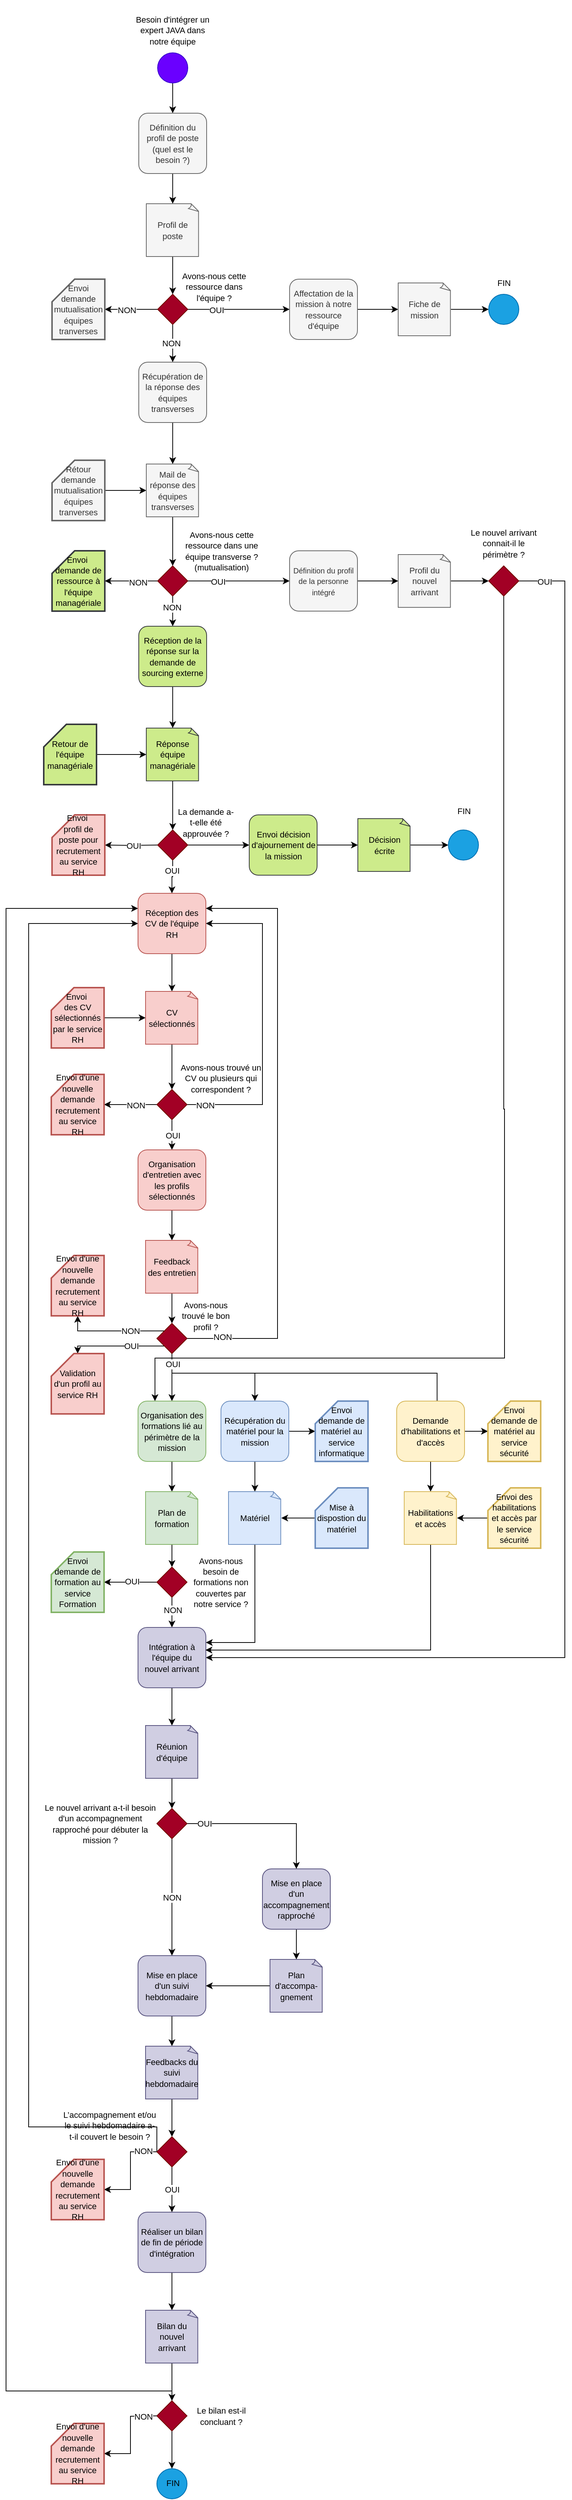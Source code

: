 <mxfile version="21.6.1" type="github">
  <diagram name="Page-1" id="dyQTiysHsoIgEj9Nmd4A">
    <mxGraphModel dx="368" dy="605" grid="1" gridSize="10" guides="1" tooltips="1" connect="1" arrows="1" fold="1" page="1" pageScale="1" pageWidth="827" pageHeight="1169" math="0" shadow="0">
      <root>
        <mxCell id="0" />
        <mxCell id="1" parent="0" />
        <mxCell id="CevlqyL66IlsUGIjqd2u-10" value="" style="edgeStyle=orthogonalEdgeStyle;rounded=0;orthogonalLoop=1;jettySize=auto;html=1;" edge="1" parent="1" source="CevlqyL66IlsUGIjqd2u-1" target="CevlqyL66IlsUGIjqd2u-4">
          <mxGeometry relative="1" as="geometry" />
        </mxCell>
        <mxCell id="CevlqyL66IlsUGIjqd2u-1" value="" style="ellipse;whiteSpace=wrap;html=1;aspect=fixed;fillColor=#6a00ff;fontColor=#ffffff;strokeColor=#3700CC;" vertex="1" parent="1">
          <mxGeometry x="1080" y="120" width="40" height="40" as="geometry" />
        </mxCell>
        <mxCell id="CevlqyL66IlsUGIjqd2u-3" value="&lt;font style=&quot;font-size: 11px;&quot;&gt;Besoin d&#39;intégrer un expert JAVA dans notre équipe&lt;/font&gt;" style="text;html=1;strokeColor=none;fillColor=none;align=center;verticalAlign=middle;whiteSpace=wrap;rounded=0;" vertex="1" parent="1">
          <mxGeometry x="1045" y="50" width="110" height="80" as="geometry" />
        </mxCell>
        <mxCell id="CevlqyL66IlsUGIjqd2u-11" value="" style="edgeStyle=orthogonalEdgeStyle;rounded=0;orthogonalLoop=1;jettySize=auto;html=1;" edge="1" parent="1" source="CevlqyL66IlsUGIjqd2u-4" target="CevlqyL66IlsUGIjqd2u-6">
          <mxGeometry relative="1" as="geometry" />
        </mxCell>
        <mxCell id="CevlqyL66IlsUGIjqd2u-4" value="&lt;font style=&quot;font-size: 11px;&quot;&gt;Définition du profil de poste (quel est le besoin ?)&lt;/font&gt;" style="rounded=1;whiteSpace=wrap;html=1;fillColor=#f5f5f5;fontColor=#333333;strokeColor=#666666;" vertex="1" parent="1">
          <mxGeometry x="1055" y="200" width="90" height="80" as="geometry" />
        </mxCell>
        <mxCell id="CevlqyL66IlsUGIjqd2u-34" value="" style="edgeStyle=orthogonalEdgeStyle;rounded=0;orthogonalLoop=1;jettySize=auto;html=1;" edge="1" parent="1" source="CevlqyL66IlsUGIjqd2u-5" target="CevlqyL66IlsUGIjqd2u-9">
          <mxGeometry relative="1" as="geometry" />
        </mxCell>
        <mxCell id="CevlqyL66IlsUGIjqd2u-52" value="OUI" style="edgeLabel;html=1;align=center;verticalAlign=middle;resizable=0;points=[];" vertex="1" connectable="0" parent="CevlqyL66IlsUGIjqd2u-34">
          <mxGeometry x="-0.437" y="-1" relative="1" as="geometry">
            <mxPoint as="offset" />
          </mxGeometry>
        </mxCell>
        <mxCell id="CevlqyL66IlsUGIjqd2u-36" value="" style="edgeStyle=orthogonalEdgeStyle;rounded=0;orthogonalLoop=1;jettySize=auto;html=1;" edge="1" parent="1" source="CevlqyL66IlsUGIjqd2u-5" target="CevlqyL66IlsUGIjqd2u-7">
          <mxGeometry relative="1" as="geometry" />
        </mxCell>
        <mxCell id="CevlqyL66IlsUGIjqd2u-53" value="NON" style="edgeLabel;html=1;align=center;verticalAlign=middle;resizable=0;points=[];" vertex="1" connectable="0" parent="CevlqyL66IlsUGIjqd2u-36">
          <mxGeometry x="0.171" y="1" relative="1" as="geometry">
            <mxPoint as="offset" />
          </mxGeometry>
        </mxCell>
        <mxCell id="CevlqyL66IlsUGIjqd2u-37" value="" style="edgeStyle=orthogonalEdgeStyle;rounded=0;orthogonalLoop=1;jettySize=auto;html=1;" edge="1" parent="1" source="CevlqyL66IlsUGIjqd2u-5" target="CevlqyL66IlsUGIjqd2u-20">
          <mxGeometry relative="1" as="geometry" />
        </mxCell>
        <mxCell id="CevlqyL66IlsUGIjqd2u-54" value="NON" style="edgeLabel;html=1;align=center;verticalAlign=middle;resizable=0;points=[];" vertex="1" connectable="0" parent="CevlqyL66IlsUGIjqd2u-37">
          <mxGeometry y="-2" relative="1" as="geometry">
            <mxPoint as="offset" />
          </mxGeometry>
        </mxCell>
        <mxCell id="CevlqyL66IlsUGIjqd2u-5" value="" style="rhombus;whiteSpace=wrap;html=1;fillColor=#a20025;fontColor=#ffffff;strokeColor=#6F0000;" vertex="1" parent="1">
          <mxGeometry x="1080" y="440" width="40" height="40" as="geometry" />
        </mxCell>
        <mxCell id="CevlqyL66IlsUGIjqd2u-13" style="edgeStyle=orthogonalEdgeStyle;rounded=0;orthogonalLoop=1;jettySize=auto;html=1;" edge="1" parent="1" source="CevlqyL66IlsUGIjqd2u-6" target="CevlqyL66IlsUGIjqd2u-5">
          <mxGeometry relative="1" as="geometry" />
        </mxCell>
        <mxCell id="CevlqyL66IlsUGIjqd2u-6" value="&lt;font style=&quot;font-size: 11px;&quot;&gt;Profil de poste&lt;/font&gt;" style="whiteSpace=wrap;html=1;shape=mxgraph.basic.document;fillColor=#f5f5f5;fontColor=#333333;strokeColor=#666666;" vertex="1" parent="1">
          <mxGeometry x="1065" y="320" width="70" height="70" as="geometry" />
        </mxCell>
        <mxCell id="CevlqyL66IlsUGIjqd2u-7" value="&lt;font style=&quot;font-size: 11px;&quot;&gt;Envoi demande mutualisation équipes tranverses&lt;br&gt;&lt;/font&gt;" style="shape=card;whiteSpace=wrap;html=1;fillColor=#f5f5f5;fontColor=#333333;strokeColor=#666666;strokeWidth=2;" vertex="1" parent="1">
          <mxGeometry x="940" y="420" width="70" height="80" as="geometry" />
        </mxCell>
        <mxCell id="CevlqyL66IlsUGIjqd2u-8" value="&lt;font style=&quot;font-size: 11px;&quot;&gt;Avons-nous cette ressource dans l&#39;équipe ?&lt;/font&gt;" style="text;html=1;strokeColor=none;fillColor=none;align=center;verticalAlign=middle;whiteSpace=wrap;rounded=0;" vertex="1" parent="1">
          <mxGeometry x="1100" y="390" width="110" height="80" as="geometry" />
        </mxCell>
        <mxCell id="CevlqyL66IlsUGIjqd2u-35" value="" style="edgeStyle=orthogonalEdgeStyle;rounded=0;orthogonalLoop=1;jettySize=auto;html=1;" edge="1" parent="1" source="CevlqyL66IlsUGIjqd2u-9" target="CevlqyL66IlsUGIjqd2u-15">
          <mxGeometry relative="1" as="geometry" />
        </mxCell>
        <mxCell id="CevlqyL66IlsUGIjqd2u-9" value="&lt;font style=&quot;font-size: 11px;&quot;&gt;Affectation de la mission à notre ressource d&#39;équipe&lt;/font&gt;" style="rounded=1;whiteSpace=wrap;html=1;fillColor=#f5f5f5;fontColor=#333333;strokeColor=#666666;" vertex="1" parent="1">
          <mxGeometry x="1255" y="420" width="90" height="80" as="geometry" />
        </mxCell>
        <mxCell id="CevlqyL66IlsUGIjqd2u-19" value="" style="edgeStyle=orthogonalEdgeStyle;rounded=0;orthogonalLoop=1;jettySize=auto;html=1;entryX=0;entryY=0.5;entryDx=0;entryDy=0;" edge="1" parent="1" source="CevlqyL66IlsUGIjqd2u-15" target="CevlqyL66IlsUGIjqd2u-17">
          <mxGeometry relative="1" as="geometry" />
        </mxCell>
        <mxCell id="CevlqyL66IlsUGIjqd2u-15" value="&lt;font style=&quot;font-size: 11px;&quot;&gt;Fiche de mission&lt;/font&gt;" style="whiteSpace=wrap;html=1;shape=mxgraph.basic.document;fillColor=#f5f5f5;fontColor=#333333;strokeColor=#666666;" vertex="1" parent="1">
          <mxGeometry x="1399" y="425" width="70" height="70" as="geometry" />
        </mxCell>
        <mxCell id="CevlqyL66IlsUGIjqd2u-17" value="" style="ellipse;whiteSpace=wrap;html=1;aspect=fixed;fillColor=#1ba1e2;fontColor=#ffffff;strokeColor=#006EAF;" vertex="1" parent="1">
          <mxGeometry x="1519" y="440" width="40" height="40" as="geometry" />
        </mxCell>
        <mxCell id="CevlqyL66IlsUGIjqd2u-18" value="&lt;font style=&quot;font-size: 11px;&quot;&gt;FIN&lt;/font&gt;" style="text;html=1;align=center;verticalAlign=middle;resizable=0;points=[];autosize=1;strokeColor=none;fillColor=none;" vertex="1" parent="1">
          <mxGeometry x="1519" y="410" width="40" height="30" as="geometry" />
        </mxCell>
        <mxCell id="CevlqyL66IlsUGIjqd2u-43" style="edgeStyle=orthogonalEdgeStyle;rounded=0;orthogonalLoop=1;jettySize=auto;html=1;" edge="1" parent="1" source="CevlqyL66IlsUGIjqd2u-20" target="CevlqyL66IlsUGIjqd2u-41">
          <mxGeometry relative="1" as="geometry" />
        </mxCell>
        <mxCell id="CevlqyL66IlsUGIjqd2u-20" value="&lt;font style=&quot;font-size: 11px;&quot;&gt;Récupération de la réponse des équipes transverses&lt;/font&gt;" style="rounded=1;whiteSpace=wrap;html=1;fillColor=#f5f5f5;fontColor=#333333;strokeColor=#666666;" vertex="1" parent="1">
          <mxGeometry x="1055" y="530" width="90" height="80" as="geometry" />
        </mxCell>
        <mxCell id="CevlqyL66IlsUGIjqd2u-50" style="edgeStyle=orthogonalEdgeStyle;rounded=0;orthogonalLoop=1;jettySize=auto;html=1;entryX=1;entryY=0.5;entryDx=0;entryDy=0;entryPerimeter=0;" edge="1" parent="1" target="CevlqyL66IlsUGIjqd2u-49">
          <mxGeometry relative="1" as="geometry">
            <mxPoint x="1080" y="1170" as="sourcePoint" />
          </mxGeometry>
        </mxCell>
        <mxCell id="CevlqyL66IlsUGIjqd2u-55" value="OUI" style="edgeLabel;html=1;align=center;verticalAlign=middle;resizable=0;points=[];" vertex="1" connectable="0" parent="CevlqyL66IlsUGIjqd2u-50">
          <mxGeometry x="-0.086" relative="1" as="geometry">
            <mxPoint as="offset" />
          </mxGeometry>
        </mxCell>
        <mxCell id="CevlqyL66IlsUGIjqd2u-57" style="edgeStyle=orthogonalEdgeStyle;rounded=0;orthogonalLoop=1;jettySize=auto;html=1;entryX=0;entryY=0.5;entryDx=0;entryDy=0;" edge="1" parent="1" source="CevlqyL66IlsUGIjqd2u-24" target="CevlqyL66IlsUGIjqd2u-45">
          <mxGeometry relative="1" as="geometry" />
        </mxCell>
        <mxCell id="CevlqyL66IlsUGIjqd2u-58" value="OUI" style="edgeLabel;html=1;align=center;verticalAlign=middle;resizable=0;points=[];" vertex="1" connectable="0" parent="CevlqyL66IlsUGIjqd2u-57">
          <mxGeometry x="-0.407" y="-1" relative="1" as="geometry">
            <mxPoint as="offset" />
          </mxGeometry>
        </mxCell>
        <mxCell id="CevlqyL66IlsUGIjqd2u-205" value="" style="edgeStyle=orthogonalEdgeStyle;rounded=0;orthogonalLoop=1;jettySize=auto;html=1;" edge="1" parent="1" source="CevlqyL66IlsUGIjqd2u-24" target="CevlqyL66IlsUGIjqd2u-201">
          <mxGeometry relative="1" as="geometry" />
        </mxCell>
        <mxCell id="CevlqyL66IlsUGIjqd2u-214" value="NON" style="edgeLabel;html=1;align=center;verticalAlign=middle;resizable=0;points=[];" vertex="1" connectable="0" parent="CevlqyL66IlsUGIjqd2u-205">
          <mxGeometry x="-0.25" y="-1" relative="1" as="geometry">
            <mxPoint as="offset" />
          </mxGeometry>
        </mxCell>
        <mxCell id="CevlqyL66IlsUGIjqd2u-221" value="" style="edgeStyle=orthogonalEdgeStyle;rounded=0;orthogonalLoop=1;jettySize=auto;html=1;" edge="1" parent="1" source="CevlqyL66IlsUGIjqd2u-24" target="CevlqyL66IlsUGIjqd2u-220">
          <mxGeometry relative="1" as="geometry" />
        </mxCell>
        <mxCell id="CevlqyL66IlsUGIjqd2u-222" value="NON" style="edgeLabel;html=1;align=center;verticalAlign=middle;resizable=0;points=[];" vertex="1" connectable="0" parent="CevlqyL66IlsUGIjqd2u-221">
          <mxGeometry x="-0.248" y="2" relative="1" as="geometry">
            <mxPoint as="offset" />
          </mxGeometry>
        </mxCell>
        <mxCell id="CevlqyL66IlsUGIjqd2u-24" value="" style="rhombus;whiteSpace=wrap;html=1;fillColor=#a20025;fontColor=#ffffff;strokeColor=#6F0000;" vertex="1" parent="1">
          <mxGeometry x="1080" y="800" width="40" height="40" as="geometry" />
        </mxCell>
        <mxCell id="CevlqyL66IlsUGIjqd2u-26" value="&lt;font style=&quot;font-size: 11px;&quot;&gt;Avons-nous cette ressource dans une équipe transverse ? (mutualisation)&lt;br&gt;&lt;/font&gt;" style="text;html=1;strokeColor=none;fillColor=none;align=center;verticalAlign=middle;whiteSpace=wrap;rounded=0;" vertex="1" parent="1">
          <mxGeometry x="1110" y="740" width="110" height="80" as="geometry" />
        </mxCell>
        <mxCell id="CevlqyL66IlsUGIjqd2u-42" value="" style="edgeStyle=orthogonalEdgeStyle;rounded=0;orthogonalLoop=1;jettySize=auto;html=1;" edge="1" parent="1" source="CevlqyL66IlsUGIjqd2u-30" target="CevlqyL66IlsUGIjqd2u-41">
          <mxGeometry relative="1" as="geometry" />
        </mxCell>
        <mxCell id="CevlqyL66IlsUGIjqd2u-30" value="&lt;font style=&quot;font-size: 11px;&quot;&gt;Rétour demande mutualisation équipes tranverses&lt;br&gt;&lt;/font&gt;" style="shape=card;whiteSpace=wrap;html=1;fillColor=#f5f5f5;fontColor=#333333;strokeColor=#666666;strokeWidth=2;" vertex="1" parent="1">
          <mxGeometry x="940" y="660" width="70" height="80" as="geometry" />
        </mxCell>
        <mxCell id="CevlqyL66IlsUGIjqd2u-44" style="edgeStyle=orthogonalEdgeStyle;rounded=0;orthogonalLoop=1;jettySize=auto;html=1;" edge="1" parent="1" source="CevlqyL66IlsUGIjqd2u-41" target="CevlqyL66IlsUGIjqd2u-24">
          <mxGeometry relative="1" as="geometry" />
        </mxCell>
        <mxCell id="CevlqyL66IlsUGIjqd2u-41" value="&lt;font style=&quot;font-size: 11px;&quot;&gt;Mail de réponse des équipes transverses&lt;/font&gt;" style="whiteSpace=wrap;html=1;shape=mxgraph.basic.document;fillColor=#f5f5f5;fontColor=#333333;strokeColor=#666666;" vertex="1" parent="1">
          <mxGeometry x="1065" y="665" width="70" height="70" as="geometry" />
        </mxCell>
        <mxCell id="CevlqyL66IlsUGIjqd2u-94" value="" style="edgeStyle=orthogonalEdgeStyle;rounded=0;orthogonalLoop=1;jettySize=auto;html=1;" edge="1" parent="1" source="CevlqyL66IlsUGIjqd2u-45" target="CevlqyL66IlsUGIjqd2u-93">
          <mxGeometry relative="1" as="geometry" />
        </mxCell>
        <mxCell id="CevlqyL66IlsUGIjqd2u-45" value="&lt;font size=&quot;1&quot;&gt;Définition du profil de la personne intégré&lt;br&gt;&lt;/font&gt;" style="rounded=1;whiteSpace=wrap;html=1;fillColor=#f5f5f5;fontColor=#333333;strokeColor=#666666;" vertex="1" parent="1">
          <mxGeometry x="1255" y="780" width="90" height="80" as="geometry" />
        </mxCell>
        <mxCell id="CevlqyL66IlsUGIjqd2u-60" value="" style="edgeStyle=orthogonalEdgeStyle;rounded=0;orthogonalLoop=1;jettySize=auto;html=1;" edge="1" parent="1" source="CevlqyL66IlsUGIjqd2u-46" target="CevlqyL66IlsUGIjqd2u-59">
          <mxGeometry relative="1" as="geometry" />
        </mxCell>
        <mxCell id="CevlqyL66IlsUGIjqd2u-46" value="&lt;font style=&quot;font-size: 11px;&quot;&gt;Réception des CV de l&#39;équipe RH&lt;/font&gt;" style="rounded=1;whiteSpace=wrap;html=1;fillColor=#f8cecc;strokeColor=#b85450;" vertex="1" parent="1">
          <mxGeometry x="1054" y="1234" width="90" height="80" as="geometry" />
        </mxCell>
        <mxCell id="CevlqyL66IlsUGIjqd2u-49" value="&lt;div&gt;&lt;font style=&quot;font-size: 11px;&quot;&gt;Envoi&amp;nbsp;&lt;/font&gt;&lt;/div&gt;&lt;div&gt;&lt;font style=&quot;font-size: 11px;&quot;&gt;profil de poste pour recrutement au service RH&lt;/font&gt;&lt;/div&gt;" style="shape=card;whiteSpace=wrap;html=1;fillColor=#f8cecc;strokeColor=#b85450;strokeWidth=2;" vertex="1" parent="1">
          <mxGeometry x="940" y="1130" width="70" height="80" as="geometry" />
        </mxCell>
        <mxCell id="CevlqyL66IlsUGIjqd2u-63" value="" style="edgeStyle=orthogonalEdgeStyle;rounded=0;orthogonalLoop=1;jettySize=auto;html=1;" edge="1" parent="1" source="CevlqyL66IlsUGIjqd2u-59" target="CevlqyL66IlsUGIjqd2u-61">
          <mxGeometry relative="1" as="geometry" />
        </mxCell>
        <mxCell id="CevlqyL66IlsUGIjqd2u-59" value="&lt;font style=&quot;font-size: 11px;&quot;&gt;CV sélectionnés&lt;/font&gt;" style="whiteSpace=wrap;html=1;shape=mxgraph.basic.document;fillColor=#f8cecc;strokeColor=#b85450;" vertex="1" parent="1">
          <mxGeometry x="1064" y="1364" width="70" height="70" as="geometry" />
        </mxCell>
        <mxCell id="CevlqyL66IlsUGIjqd2u-69" value="" style="edgeStyle=orthogonalEdgeStyle;rounded=0;orthogonalLoop=1;jettySize=auto;html=1;" edge="1" parent="1" source="CevlqyL66IlsUGIjqd2u-61" target="CevlqyL66IlsUGIjqd2u-68">
          <mxGeometry relative="1" as="geometry" />
        </mxCell>
        <mxCell id="CevlqyL66IlsUGIjqd2u-70" value="NON" style="edgeLabel;html=1;align=center;verticalAlign=middle;resizable=0;points=[];" vertex="1" connectable="0" parent="CevlqyL66IlsUGIjqd2u-69">
          <mxGeometry x="-0.2" y="1" relative="1" as="geometry">
            <mxPoint as="offset" />
          </mxGeometry>
        </mxCell>
        <mxCell id="CevlqyL66IlsUGIjqd2u-71" style="edgeStyle=orthogonalEdgeStyle;rounded=0;orthogonalLoop=1;jettySize=auto;html=1;entryX=1;entryY=0.5;entryDx=0;entryDy=0;" edge="1" parent="1" source="CevlqyL66IlsUGIjqd2u-61" target="CevlqyL66IlsUGIjqd2u-46">
          <mxGeometry relative="1" as="geometry">
            <mxPoint x="1149" y="1274" as="targetPoint" />
            <Array as="points">
              <mxPoint x="1219" y="1514" />
              <mxPoint x="1219" y="1274" />
            </Array>
          </mxGeometry>
        </mxCell>
        <mxCell id="CevlqyL66IlsUGIjqd2u-72" value="NON" style="edgeLabel;html=1;align=center;verticalAlign=middle;resizable=0;points=[];" vertex="1" connectable="0" parent="CevlqyL66IlsUGIjqd2u-71">
          <mxGeometry x="-0.886" y="-1" relative="1" as="geometry">
            <mxPoint as="offset" />
          </mxGeometry>
        </mxCell>
        <mxCell id="CevlqyL66IlsUGIjqd2u-74" value="" style="edgeStyle=orthogonalEdgeStyle;rounded=0;orthogonalLoop=1;jettySize=auto;html=1;" edge="1" parent="1" source="CevlqyL66IlsUGIjqd2u-61" target="CevlqyL66IlsUGIjqd2u-73">
          <mxGeometry relative="1" as="geometry" />
        </mxCell>
        <mxCell id="CevlqyL66IlsUGIjqd2u-75" value="OUI" style="edgeLabel;html=1;align=center;verticalAlign=middle;resizable=0;points=[];" vertex="1" connectable="0" parent="CevlqyL66IlsUGIjqd2u-74">
          <mxGeometry x="0.05" y="1" relative="1" as="geometry">
            <mxPoint as="offset" />
          </mxGeometry>
        </mxCell>
        <mxCell id="CevlqyL66IlsUGIjqd2u-61" value="" style="rhombus;whiteSpace=wrap;html=1;fillColor=#a20025;fontColor=#ffffff;strokeColor=#6F0000;" vertex="1" parent="1">
          <mxGeometry x="1079" y="1494" width="40" height="40" as="geometry" />
        </mxCell>
        <mxCell id="CevlqyL66IlsUGIjqd2u-64" value="&lt;font style=&quot;font-size: 11px;&quot;&gt;Avons-nous trouvé un CV ou plusieurs qui correspondent ?&lt;br&gt;&lt;/font&gt;" style="text;html=1;strokeColor=none;fillColor=none;align=center;verticalAlign=middle;whiteSpace=wrap;rounded=0;" vertex="1" parent="1">
          <mxGeometry x="1109" y="1439" width="110" height="80" as="geometry" />
        </mxCell>
        <mxCell id="CevlqyL66IlsUGIjqd2u-67" style="edgeStyle=orthogonalEdgeStyle;rounded=0;orthogonalLoop=1;jettySize=auto;html=1;" edge="1" parent="1" source="CevlqyL66IlsUGIjqd2u-65" target="CevlqyL66IlsUGIjqd2u-59">
          <mxGeometry relative="1" as="geometry" />
        </mxCell>
        <mxCell id="CevlqyL66IlsUGIjqd2u-65" value="&lt;div&gt;&lt;font style=&quot;font-size: 11px;&quot;&gt;Envoi&amp;nbsp;&lt;/font&gt;&lt;/div&gt;&lt;div&gt;&lt;font style=&quot;font-size: 11px;&quot;&gt;des CV sélectionnés par le service RH&lt;/font&gt;&lt;/div&gt;" style="shape=card;whiteSpace=wrap;html=1;fillColor=#f8cecc;strokeColor=#b85450;strokeWidth=2;" vertex="1" parent="1">
          <mxGeometry x="939" y="1359" width="70" height="80" as="geometry" />
        </mxCell>
        <mxCell id="CevlqyL66IlsUGIjqd2u-68" value="&lt;div&gt;&lt;font style=&quot;font-size: 11px;&quot;&gt;Envoi d&#39;une nouvelle demande recrutement au service RH&lt;/font&gt;&lt;/div&gt;" style="shape=card;whiteSpace=wrap;html=1;fillColor=#f8cecc;strokeColor=#b85450;strokeWidth=2;" vertex="1" parent="1">
          <mxGeometry x="939" y="1474" width="70" height="80" as="geometry" />
        </mxCell>
        <mxCell id="CevlqyL66IlsUGIjqd2u-80" style="edgeStyle=orthogonalEdgeStyle;rounded=0;orthogonalLoop=1;jettySize=auto;html=1;entryX=0.5;entryY=0;entryDx=0;entryDy=0;entryPerimeter=0;" edge="1" parent="1" source="CevlqyL66IlsUGIjqd2u-73" target="CevlqyL66IlsUGIjqd2u-76">
          <mxGeometry relative="1" as="geometry" />
        </mxCell>
        <mxCell id="CevlqyL66IlsUGIjqd2u-73" value="&lt;font style=&quot;font-size: 11px;&quot;&gt;Organisation d&#39;entretien avec les profils sélectionnés&lt;/font&gt;" style="rounded=1;whiteSpace=wrap;html=1;fillColor=#f8cecc;strokeColor=#b85450;" vertex="1" parent="1">
          <mxGeometry x="1054" y="1574" width="90" height="80" as="geometry" />
        </mxCell>
        <mxCell id="CevlqyL66IlsUGIjqd2u-81" style="edgeStyle=orthogonalEdgeStyle;rounded=0;orthogonalLoop=1;jettySize=auto;html=1;entryX=0.5;entryY=0;entryDx=0;entryDy=0;" edge="1" parent="1" source="CevlqyL66IlsUGIjqd2u-76" target="CevlqyL66IlsUGIjqd2u-77">
          <mxGeometry relative="1" as="geometry" />
        </mxCell>
        <mxCell id="CevlqyL66IlsUGIjqd2u-76" value="&lt;font style=&quot;font-size: 11px;&quot;&gt;Feedback des entretien&lt;/font&gt;" style="whiteSpace=wrap;html=1;shape=mxgraph.basic.document;fillColor=#f8cecc;strokeColor=#b85450;" vertex="1" parent="1">
          <mxGeometry x="1064" y="1694" width="70" height="70" as="geometry" />
        </mxCell>
        <mxCell id="CevlqyL66IlsUGIjqd2u-83" value="" style="edgeStyle=orthogonalEdgeStyle;rounded=0;orthogonalLoop=1;jettySize=auto;html=1;" edge="1" parent="1" source="CevlqyL66IlsUGIjqd2u-77" target="CevlqyL66IlsUGIjqd2u-82">
          <mxGeometry relative="1" as="geometry">
            <Array as="points">
              <mxPoint x="974" y="1814" />
            </Array>
          </mxGeometry>
        </mxCell>
        <mxCell id="CevlqyL66IlsUGIjqd2u-86" value="NON" style="edgeLabel;html=1;align=center;verticalAlign=middle;resizable=0;points=[];" vertex="1" connectable="0" parent="CevlqyL66IlsUGIjqd2u-83">
          <mxGeometry x="0.143" y="3" relative="1" as="geometry">
            <mxPoint x="32" y="-3" as="offset" />
          </mxGeometry>
        </mxCell>
        <mxCell id="CevlqyL66IlsUGIjqd2u-84" style="edgeStyle=orthogonalEdgeStyle;rounded=0;orthogonalLoop=1;jettySize=auto;html=1;exitX=1;exitY=0.5;exitDx=0;exitDy=0;entryX=1;entryY=0.25;entryDx=0;entryDy=0;" edge="1" parent="1" source="CevlqyL66IlsUGIjqd2u-77" target="CevlqyL66IlsUGIjqd2u-46">
          <mxGeometry relative="1" as="geometry">
            <Array as="points">
              <mxPoint x="1239" y="1824" />
              <mxPoint x="1239" y="1254" />
            </Array>
          </mxGeometry>
        </mxCell>
        <mxCell id="CevlqyL66IlsUGIjqd2u-85" value="NON" style="edgeLabel;html=1;align=center;verticalAlign=middle;resizable=0;points=[];" vertex="1" connectable="0" parent="CevlqyL66IlsUGIjqd2u-84">
          <mxGeometry x="-0.88" y="2" relative="1" as="geometry">
            <mxPoint as="offset" />
          </mxGeometry>
        </mxCell>
        <mxCell id="CevlqyL66IlsUGIjqd2u-89" style="edgeStyle=orthogonalEdgeStyle;rounded=0;orthogonalLoop=1;jettySize=auto;html=1;exitX=0;exitY=1;exitDx=0;exitDy=0;entryX=0.5;entryY=0;entryDx=0;entryDy=0;entryPerimeter=0;" edge="1" parent="1" source="CevlqyL66IlsUGIjqd2u-77" target="CevlqyL66IlsUGIjqd2u-88">
          <mxGeometry relative="1" as="geometry">
            <Array as="points">
              <mxPoint x="974" y="1834" />
            </Array>
          </mxGeometry>
        </mxCell>
        <mxCell id="CevlqyL66IlsUGIjqd2u-90" value="OUI" style="edgeLabel;html=1;align=center;verticalAlign=middle;resizable=0;points=[];" vertex="1" connectable="0" parent="CevlqyL66IlsUGIjqd2u-89">
          <mxGeometry x="-0.408" y="2" relative="1" as="geometry">
            <mxPoint x="-7" y="-2" as="offset" />
          </mxGeometry>
        </mxCell>
        <mxCell id="CevlqyL66IlsUGIjqd2u-91" value="" style="edgeStyle=orthogonalEdgeStyle;rounded=0;orthogonalLoop=1;jettySize=auto;html=1;" edge="1" parent="1" source="CevlqyL66IlsUGIjqd2u-77" target="CevlqyL66IlsUGIjqd2u-87">
          <mxGeometry relative="1" as="geometry" />
        </mxCell>
        <mxCell id="CevlqyL66IlsUGIjqd2u-182" style="edgeStyle=orthogonalEdgeStyle;rounded=0;orthogonalLoop=1;jettySize=auto;html=1;exitX=0.5;exitY=1;exitDx=0;exitDy=0;entryX=0.5;entryY=0;entryDx=0;entryDy=0;" edge="1" parent="1" source="CevlqyL66IlsUGIjqd2u-77" target="CevlqyL66IlsUGIjqd2u-179">
          <mxGeometry relative="1" as="geometry">
            <Array as="points">
              <mxPoint x="1099" y="1870" />
              <mxPoint x="1209" y="1870" />
            </Array>
          </mxGeometry>
        </mxCell>
        <mxCell id="CevlqyL66IlsUGIjqd2u-183" style="edgeStyle=orthogonalEdgeStyle;rounded=0;orthogonalLoop=1;jettySize=auto;html=1;exitX=0.5;exitY=1;exitDx=0;exitDy=0;entryX=0.596;entryY=0.021;entryDx=0;entryDy=0;entryPerimeter=0;" edge="1" parent="1">
          <mxGeometry relative="1" as="geometry">
            <mxPoint x="1099" y="1851.66" as="sourcePoint" />
            <mxPoint x="1450.64" y="1916.34" as="targetPoint" />
            <Array as="points">
              <mxPoint x="1099" y="1870" />
              <mxPoint x="1451" y="1870" />
            </Array>
          </mxGeometry>
        </mxCell>
        <mxCell id="CevlqyL66IlsUGIjqd2u-225" value="OUI" style="edgeLabel;html=1;align=center;verticalAlign=middle;resizable=0;points=[];" vertex="1" connectable="0" parent="CevlqyL66IlsUGIjqd2u-183">
          <mxGeometry x="-0.968" y="1" relative="1" as="geometry">
            <mxPoint as="offset" />
          </mxGeometry>
        </mxCell>
        <mxCell id="CevlqyL66IlsUGIjqd2u-77" value="" style="rhombus;whiteSpace=wrap;html=1;fillColor=#a20025;fontColor=#ffffff;strokeColor=#6F0000;" vertex="1" parent="1">
          <mxGeometry x="1079" y="1804" width="40" height="40" as="geometry" />
        </mxCell>
        <mxCell id="CevlqyL66IlsUGIjqd2u-78" value="&lt;font style=&quot;font-size: 11px;&quot;&gt;Avons-nous trouvé le bon profil ?&lt;br&gt;&lt;/font&gt;" style="text;html=1;align=center;verticalAlign=middle;whiteSpace=wrap;rounded=0;" vertex="1" parent="1">
          <mxGeometry x="1099" y="1754" width="90" height="80" as="geometry" />
        </mxCell>
        <mxCell id="CevlqyL66IlsUGIjqd2u-82" value="&lt;div&gt;&lt;font style=&quot;font-size: 11px;&quot;&gt;Envoi d&#39;une nouvelle demande recrutement au service RH&lt;/font&gt;&lt;/div&gt;" style="shape=card;whiteSpace=wrap;html=1;fillColor=#f8cecc;strokeColor=#b85450;strokeWidth=2;" vertex="1" parent="1">
          <mxGeometry x="939" y="1714" width="70" height="80" as="geometry" />
        </mxCell>
        <mxCell id="CevlqyL66IlsUGIjqd2u-101" value="" style="edgeStyle=orthogonalEdgeStyle;rounded=0;orthogonalLoop=1;jettySize=auto;html=1;" edge="1" parent="1" source="CevlqyL66IlsUGIjqd2u-87" target="CevlqyL66IlsUGIjqd2u-92">
          <mxGeometry relative="1" as="geometry" />
        </mxCell>
        <mxCell id="CevlqyL66IlsUGIjqd2u-87" value="&lt;font style=&quot;font-size: 11px;&quot;&gt;Organisation des formations lié au périmètre de la mission&lt;/font&gt;" style="rounded=1;whiteSpace=wrap;html=1;fillColor=#d5e8d4;strokeColor=#82b366;" vertex="1" parent="1">
          <mxGeometry x="1054" y="1907" width="90" height="80" as="geometry" />
        </mxCell>
        <mxCell id="CevlqyL66IlsUGIjqd2u-88" value="&lt;div&gt;&lt;font style=&quot;font-size: 11px;&quot;&gt;Validation d&#39;un profil au service RH&lt;br&gt;&lt;/font&gt;&lt;/div&gt;" style="shape=card;whiteSpace=wrap;html=1;fillColor=#f8cecc;strokeColor=#b85450;strokeWidth=2;" vertex="1" parent="1">
          <mxGeometry x="939" y="1844" width="70" height="80" as="geometry" />
        </mxCell>
        <mxCell id="CevlqyL66IlsUGIjqd2u-104" value="" style="edgeStyle=orthogonalEdgeStyle;rounded=0;orthogonalLoop=1;jettySize=auto;html=1;" edge="1" parent="1" source="CevlqyL66IlsUGIjqd2u-92" target="CevlqyL66IlsUGIjqd2u-102">
          <mxGeometry relative="1" as="geometry" />
        </mxCell>
        <mxCell id="CevlqyL66IlsUGIjqd2u-92" value="&lt;font style=&quot;font-size: 11px;&quot;&gt;Plan de formation&lt;/font&gt;" style="whiteSpace=wrap;html=1;shape=mxgraph.basic.document;fillColor=#d5e8d4;strokeColor=#82b366;" vertex="1" parent="1">
          <mxGeometry x="1064" y="2027" width="70" height="70" as="geometry" />
        </mxCell>
        <mxCell id="CevlqyL66IlsUGIjqd2u-97" value="" style="edgeStyle=orthogonalEdgeStyle;rounded=0;orthogonalLoop=1;jettySize=auto;html=1;" edge="1" parent="1" source="CevlqyL66IlsUGIjqd2u-93" target="CevlqyL66IlsUGIjqd2u-95">
          <mxGeometry relative="1" as="geometry" />
        </mxCell>
        <mxCell id="CevlqyL66IlsUGIjqd2u-93" value="&lt;font style=&quot;font-size: 11px;&quot;&gt;Profil du nouvel arrivant&lt;/font&gt;" style="whiteSpace=wrap;html=1;shape=mxgraph.basic.document;fillColor=#f5f5f5;fontColor=#333333;strokeColor=#666666;" vertex="1" parent="1">
          <mxGeometry x="1399" y="785" width="70" height="70" as="geometry" />
        </mxCell>
        <mxCell id="CevlqyL66IlsUGIjqd2u-115" style="edgeStyle=orthogonalEdgeStyle;rounded=0;orthogonalLoop=1;jettySize=auto;html=1;entryX=1;entryY=0.5;entryDx=0;entryDy=0;" edge="1" parent="1" source="CevlqyL66IlsUGIjqd2u-95" target="CevlqyL66IlsUGIjqd2u-112">
          <mxGeometry relative="1" as="geometry">
            <mxPoint x="1190" y="1910" as="targetPoint" />
            <Array as="points">
              <mxPoint x="1620" y="820" />
              <mxPoint x="1620" y="2247" />
            </Array>
          </mxGeometry>
        </mxCell>
        <mxCell id="CevlqyL66IlsUGIjqd2u-116" value="OUI" style="edgeLabel;html=1;align=center;verticalAlign=middle;resizable=0;points=[];" vertex="1" connectable="0" parent="CevlqyL66IlsUGIjqd2u-115">
          <mxGeometry x="-0.966" y="-1" relative="1" as="geometry">
            <mxPoint as="offset" />
          </mxGeometry>
        </mxCell>
        <mxCell id="CevlqyL66IlsUGIjqd2u-192" style="edgeStyle=orthogonalEdgeStyle;rounded=0;orthogonalLoop=1;jettySize=auto;html=1;entryX=0.25;entryY=0;entryDx=0;entryDy=0;" edge="1" parent="1" source="CevlqyL66IlsUGIjqd2u-95" target="CevlqyL66IlsUGIjqd2u-87">
          <mxGeometry relative="1" as="geometry">
            <Array as="points">
              <mxPoint x="1539" y="1520" />
              <mxPoint x="1540" y="1520" />
              <mxPoint x="1540" y="1850" />
              <mxPoint x="1077" y="1850" />
            </Array>
          </mxGeometry>
        </mxCell>
        <mxCell id="CevlqyL66IlsUGIjqd2u-95" value="" style="rhombus;whiteSpace=wrap;html=1;fillColor=#a20025;fontColor=#ffffff;strokeColor=#6F0000;" vertex="1" parent="1">
          <mxGeometry x="1519" y="800" width="40" height="40" as="geometry" />
        </mxCell>
        <mxCell id="CevlqyL66IlsUGIjqd2u-98" value="&lt;font style=&quot;font-size: 11px;&quot;&gt;Le nouvel arrivant connait-il le périmètre ?&lt;/font&gt;" style="text;html=1;strokeColor=none;fillColor=none;align=center;verticalAlign=middle;whiteSpace=wrap;rounded=0;" vertex="1" parent="1">
          <mxGeometry x="1494" y="740" width="90" height="60" as="geometry" />
        </mxCell>
        <mxCell id="CevlqyL66IlsUGIjqd2u-110" value="" style="edgeStyle=orthogonalEdgeStyle;rounded=0;orthogonalLoop=1;jettySize=auto;html=1;" edge="1" parent="1" source="CevlqyL66IlsUGIjqd2u-102" target="CevlqyL66IlsUGIjqd2u-106">
          <mxGeometry relative="1" as="geometry" />
        </mxCell>
        <mxCell id="CevlqyL66IlsUGIjqd2u-111" value="OUI" style="edgeLabel;html=1;align=center;verticalAlign=middle;resizable=0;points=[];" vertex="1" connectable="0" parent="CevlqyL66IlsUGIjqd2u-110">
          <mxGeometry x="-0.057" y="-1" relative="1" as="geometry">
            <mxPoint as="offset" />
          </mxGeometry>
        </mxCell>
        <mxCell id="CevlqyL66IlsUGIjqd2u-113" value="" style="edgeStyle=orthogonalEdgeStyle;rounded=0;orthogonalLoop=1;jettySize=auto;html=1;" edge="1" parent="1" source="CevlqyL66IlsUGIjqd2u-102" target="CevlqyL66IlsUGIjqd2u-112">
          <mxGeometry relative="1" as="geometry" />
        </mxCell>
        <mxCell id="CevlqyL66IlsUGIjqd2u-114" value="NON" style="edgeLabel;html=1;align=center;verticalAlign=middle;resizable=0;points=[];" vertex="1" connectable="0" parent="CevlqyL66IlsUGIjqd2u-113">
          <mxGeometry x="-0.15" y="1" relative="1" as="geometry">
            <mxPoint as="offset" />
          </mxGeometry>
        </mxCell>
        <mxCell id="CevlqyL66IlsUGIjqd2u-102" value="" style="rhombus;whiteSpace=wrap;html=1;fillColor=#a20025;fontColor=#ffffff;strokeColor=#6F0000;" vertex="1" parent="1">
          <mxGeometry x="1079" y="2127" width="40" height="40" as="geometry" />
        </mxCell>
        <mxCell id="CevlqyL66IlsUGIjqd2u-105" value="&lt;font style=&quot;font-size: 11px;&quot;&gt;Avons-nous besoin de formations non couvertes par notre service ?&lt;br&gt;&lt;/font&gt;" style="text;html=1;strokeColor=none;fillColor=none;align=center;verticalAlign=middle;whiteSpace=wrap;rounded=0;" vertex="1" parent="1">
          <mxGeometry x="1119" y="2107" width="90" height="80" as="geometry" />
        </mxCell>
        <mxCell id="CevlqyL66IlsUGIjqd2u-106" value="&lt;div&gt;&lt;font style=&quot;font-size: 11px;&quot;&gt;Envoi demande de formation au service Formation&lt;br&gt;&lt;/font&gt;&lt;/div&gt;" style="shape=card;whiteSpace=wrap;html=1;fillColor=#d5e8d4;strokeColor=#82b366;strokeWidth=2;" vertex="1" parent="1">
          <mxGeometry x="939" y="2107" width="70" height="80" as="geometry" />
        </mxCell>
        <mxCell id="CevlqyL66IlsUGIjqd2u-118" value="" style="edgeStyle=orthogonalEdgeStyle;rounded=0;orthogonalLoop=1;jettySize=auto;html=1;" edge="1" parent="1" source="CevlqyL66IlsUGIjqd2u-112" target="CevlqyL66IlsUGIjqd2u-117">
          <mxGeometry relative="1" as="geometry" />
        </mxCell>
        <mxCell id="CevlqyL66IlsUGIjqd2u-112" value="&lt;font style=&quot;font-size: 11px;&quot;&gt;Intégration à l&#39;équipe du nouvel arrivant&lt;/font&gt;" style="rounded=1;whiteSpace=wrap;html=1;fillColor=#d0cee2;strokeColor=#56517e;" vertex="1" parent="1">
          <mxGeometry x="1054" y="2207" width="90" height="80" as="geometry" />
        </mxCell>
        <mxCell id="CevlqyL66IlsUGIjqd2u-123" value="" style="edgeStyle=orthogonalEdgeStyle;rounded=0;orthogonalLoop=1;jettySize=auto;html=1;" edge="1" parent="1" source="CevlqyL66IlsUGIjqd2u-117" target="CevlqyL66IlsUGIjqd2u-122">
          <mxGeometry relative="1" as="geometry" />
        </mxCell>
        <mxCell id="CevlqyL66IlsUGIjqd2u-117" value="&lt;font style=&quot;font-size: 11px;&quot;&gt;Réunion d&#39;équipe&lt;/font&gt;" style="whiteSpace=wrap;html=1;shape=mxgraph.basic.document;fillColor=#d0cee2;strokeColor=#56517e;" vertex="1" parent="1">
          <mxGeometry x="1064" y="2337" width="70" height="70" as="geometry" />
        </mxCell>
        <mxCell id="CevlqyL66IlsUGIjqd2u-141" value="" style="edgeStyle=orthogonalEdgeStyle;rounded=0;orthogonalLoop=1;jettySize=auto;html=1;" edge="1" parent="1" source="CevlqyL66IlsUGIjqd2u-119" target="CevlqyL66IlsUGIjqd2u-130">
          <mxGeometry relative="1" as="geometry" />
        </mxCell>
        <mxCell id="CevlqyL66IlsUGIjqd2u-119" value="&lt;font style=&quot;font-size: 11px;&quot;&gt;Mise en place d&#39;un suivi hebdomadaire&lt;/font&gt;&lt;font style=&quot;font-size: 11px;&quot;&gt;&lt;br&gt;&lt;/font&gt;" style="rounded=1;whiteSpace=wrap;html=1;fillColor=#d0cee2;strokeColor=#56517e;" vertex="1" parent="1">
          <mxGeometry x="1054" y="2642" width="90" height="80" as="geometry" />
        </mxCell>
        <mxCell id="CevlqyL66IlsUGIjqd2u-158" value="" style="edgeStyle=orthogonalEdgeStyle;rounded=0;orthogonalLoop=1;jettySize=auto;html=1;" edge="1" parent="1" source="CevlqyL66IlsUGIjqd2u-120" target="CevlqyL66IlsUGIjqd2u-121">
          <mxGeometry relative="1" as="geometry" />
        </mxCell>
        <mxCell id="CevlqyL66IlsUGIjqd2u-120" value="&lt;font style=&quot;font-size: 11px;&quot;&gt;Réaliser un bilan de fin de période d&#39;intégration&lt;/font&gt;" style="rounded=1;whiteSpace=wrap;html=1;fillColor=#d0cee2;strokeColor=#56517e;" vertex="1" parent="1">
          <mxGeometry x="1054" y="2982" width="90" height="80" as="geometry" />
        </mxCell>
        <mxCell id="CevlqyL66IlsUGIjqd2u-169" style="edgeStyle=orthogonalEdgeStyle;rounded=0;orthogonalLoop=1;jettySize=auto;html=1;" edge="1" parent="1" source="CevlqyL66IlsUGIjqd2u-121" target="CevlqyL66IlsUGIjqd2u-165">
          <mxGeometry relative="1" as="geometry" />
        </mxCell>
        <mxCell id="CevlqyL66IlsUGIjqd2u-121" value="&lt;font style=&quot;font-size: 11px;&quot;&gt;Bilan du nouvel arrivant&lt;/font&gt;" style="whiteSpace=wrap;html=1;shape=mxgraph.basic.document;fillColor=#d0cee2;strokeColor=#56517e;" vertex="1" parent="1">
          <mxGeometry x="1064" y="3112" width="70" height="70" as="geometry" />
        </mxCell>
        <mxCell id="CevlqyL66IlsUGIjqd2u-140" value="NON" style="edgeStyle=orthogonalEdgeStyle;rounded=0;orthogonalLoop=1;jettySize=auto;html=1;" edge="1" parent="1" source="CevlqyL66IlsUGIjqd2u-122" target="CevlqyL66IlsUGIjqd2u-119">
          <mxGeometry relative="1" as="geometry" />
        </mxCell>
        <mxCell id="CevlqyL66IlsUGIjqd2u-160" style="edgeStyle=orthogonalEdgeStyle;rounded=0;orthogonalLoop=1;jettySize=auto;html=1;entryX=0.5;entryY=0;entryDx=0;entryDy=0;" edge="1" parent="1" source="CevlqyL66IlsUGIjqd2u-122" target="CevlqyL66IlsUGIjqd2u-125">
          <mxGeometry relative="1" as="geometry" />
        </mxCell>
        <mxCell id="CevlqyL66IlsUGIjqd2u-161" value="OUI" style="edgeLabel;html=1;align=center;verticalAlign=middle;resizable=0;points=[];" vertex="1" connectable="0" parent="CevlqyL66IlsUGIjqd2u-160">
          <mxGeometry x="-0.776" relative="1" as="geometry">
            <mxPoint as="offset" />
          </mxGeometry>
        </mxCell>
        <mxCell id="CevlqyL66IlsUGIjqd2u-122" value="" style="rhombus;whiteSpace=wrap;html=1;fillColor=#a20025;fontColor=#ffffff;strokeColor=#6F0000;" vertex="1" parent="1">
          <mxGeometry x="1079" y="2447" width="40" height="40" as="geometry" />
        </mxCell>
        <mxCell id="CevlqyL66IlsUGIjqd2u-124" value="&lt;font style=&quot;font-size: 11px;&quot;&gt;Le nouvel arrivant a-t-il besoin d&#39;un accompagnement rapproché pour débuter la mission ?&lt;/font&gt;" style="text;html=1;strokeColor=none;fillColor=none;align=center;verticalAlign=middle;whiteSpace=wrap;rounded=0;" vertex="1" parent="1">
          <mxGeometry x="929" y="2427" width="150" height="80" as="geometry" />
        </mxCell>
        <mxCell id="CevlqyL66IlsUGIjqd2u-155" value="" style="edgeStyle=orthogonalEdgeStyle;rounded=0;orthogonalLoop=1;jettySize=auto;html=1;" edge="1" parent="1" source="CevlqyL66IlsUGIjqd2u-125" target="CevlqyL66IlsUGIjqd2u-154">
          <mxGeometry relative="1" as="geometry" />
        </mxCell>
        <mxCell id="CevlqyL66IlsUGIjqd2u-125" value="&lt;font style=&quot;font-size: 11px;&quot;&gt;Mise en place d&#39;un accompagnement rapproché&lt;/font&gt;" style="rounded=1;whiteSpace=wrap;html=1;fillColor=#d0cee2;strokeColor=#56517e;" vertex="1" parent="1">
          <mxGeometry x="1219" y="2527" width="90" height="80" as="geometry" />
        </mxCell>
        <mxCell id="CevlqyL66IlsUGIjqd2u-142" style="edgeStyle=orthogonalEdgeStyle;rounded=0;orthogonalLoop=1;jettySize=auto;html=1;entryX=0.5;entryY=0;entryDx=0;entryDy=0;" edge="1" parent="1" source="CevlqyL66IlsUGIjqd2u-130" target="CevlqyL66IlsUGIjqd2u-132">
          <mxGeometry relative="1" as="geometry" />
        </mxCell>
        <mxCell id="CevlqyL66IlsUGIjqd2u-130" value="&lt;font style=&quot;font-size: 11px;&quot;&gt;Feedbacks du suivi hebdomadaire&lt;/font&gt;" style="whiteSpace=wrap;html=1;shape=mxgraph.basic.document;fillColor=#d0cee2;strokeColor=#56517e;" vertex="1" parent="1">
          <mxGeometry x="1064" y="2762" width="70" height="70" as="geometry" />
        </mxCell>
        <mxCell id="CevlqyL66IlsUGIjqd2u-143" style="edgeStyle=orthogonalEdgeStyle;rounded=0;orthogonalLoop=1;jettySize=auto;html=1;entryX=0;entryY=0.5;entryDx=0;entryDy=0;exitX=0;exitY=0.5;exitDx=0;exitDy=0;" edge="1" parent="1" source="CevlqyL66IlsUGIjqd2u-132" target="CevlqyL66IlsUGIjqd2u-46">
          <mxGeometry relative="1" as="geometry">
            <Array as="points">
              <mxPoint x="909" y="2869" />
              <mxPoint x="909" y="1274" />
            </Array>
          </mxGeometry>
        </mxCell>
        <mxCell id="CevlqyL66IlsUGIjqd2u-148" style="edgeStyle=orthogonalEdgeStyle;rounded=0;orthogonalLoop=1;jettySize=auto;html=1;exitX=0;exitY=0.5;exitDx=0;exitDy=0;entryX=1;entryY=0.5;entryDx=0;entryDy=0;entryPerimeter=0;" edge="1" parent="1" source="CevlqyL66IlsUGIjqd2u-132" target="CevlqyL66IlsUGIjqd2u-145">
          <mxGeometry relative="1" as="geometry" />
        </mxCell>
        <mxCell id="CevlqyL66IlsUGIjqd2u-176" value="NON" style="edgeLabel;html=1;align=center;verticalAlign=middle;resizable=0;points=[];" vertex="1" connectable="0" parent="CevlqyL66IlsUGIjqd2u-148">
          <mxGeometry x="-0.7" y="-1" relative="1" as="geometry">
            <mxPoint as="offset" />
          </mxGeometry>
        </mxCell>
        <mxCell id="CevlqyL66IlsUGIjqd2u-157" value="OUI" style="edgeStyle=orthogonalEdgeStyle;rounded=0;orthogonalLoop=1;jettySize=auto;html=1;" edge="1" parent="1" source="CevlqyL66IlsUGIjqd2u-132" target="CevlqyL66IlsUGIjqd2u-120">
          <mxGeometry relative="1" as="geometry" />
        </mxCell>
        <mxCell id="CevlqyL66IlsUGIjqd2u-132" value="" style="rhombus;whiteSpace=wrap;html=1;fillColor=#a20025;fontColor=#ffffff;strokeColor=#6F0000;" vertex="1" parent="1">
          <mxGeometry x="1079" y="2882" width="40" height="40" as="geometry" />
        </mxCell>
        <mxCell id="CevlqyL66IlsUGIjqd2u-133" value="&lt;font style=&quot;font-size: 11px;&quot;&gt;L’accompagnement et/ou le suivi hebdomadaire a-t-il couvert le besoin ?&lt;/font&gt;" style="text;html=1;strokeColor=none;fillColor=none;align=center;verticalAlign=middle;whiteSpace=wrap;rounded=0;" vertex="1" parent="1">
          <mxGeometry x="954" y="2827" width="125" height="80" as="geometry" />
        </mxCell>
        <mxCell id="CevlqyL66IlsUGIjqd2u-145" value="&lt;div&gt;&lt;font style=&quot;font-size: 11px;&quot;&gt;Envoi d&#39;une nouvelle demande recrutement au service RH&lt;/font&gt;&lt;/div&gt;" style="shape=card;whiteSpace=wrap;html=1;fillColor=#f8cecc;strokeColor=#b85450;strokeWidth=2;" vertex="1" parent="1">
          <mxGeometry x="939" y="2912" width="70" height="80" as="geometry" />
        </mxCell>
        <mxCell id="CevlqyL66IlsUGIjqd2u-178" value="" style="edgeStyle=orthogonalEdgeStyle;rounded=0;orthogonalLoop=1;jettySize=auto;html=1;" edge="1" parent="1" source="CevlqyL66IlsUGIjqd2u-154" target="CevlqyL66IlsUGIjqd2u-119">
          <mxGeometry relative="1" as="geometry" />
        </mxCell>
        <mxCell id="CevlqyL66IlsUGIjqd2u-154" value="&lt;font style=&quot;font-size: 11px;&quot;&gt;Plan d&#39;accompa-gnement&lt;/font&gt;" style="whiteSpace=wrap;html=1;shape=mxgraph.basic.document;fillColor=#d0cee2;strokeColor=#56517e;" vertex="1" parent="1">
          <mxGeometry x="1229" y="2647" width="70" height="70" as="geometry" />
        </mxCell>
        <mxCell id="CevlqyL66IlsUGIjqd2u-164" value="" style="ellipse;whiteSpace=wrap;html=1;aspect=fixed;fillColor=#1ba1e2;fontColor=#ffffff;strokeColor=#006EAF;" vertex="1" parent="1">
          <mxGeometry x="1079" y="3322" width="40" height="40" as="geometry" />
        </mxCell>
        <mxCell id="CevlqyL66IlsUGIjqd2u-171" style="edgeStyle=orthogonalEdgeStyle;rounded=0;orthogonalLoop=1;jettySize=auto;html=1;entryX=0.5;entryY=0;entryDx=0;entryDy=0;" edge="1" parent="1" source="CevlqyL66IlsUGIjqd2u-165" target="CevlqyL66IlsUGIjqd2u-164">
          <mxGeometry relative="1" as="geometry" />
        </mxCell>
        <mxCell id="CevlqyL66IlsUGIjqd2u-172" style="edgeStyle=orthogonalEdgeStyle;rounded=0;orthogonalLoop=1;jettySize=auto;html=1;entryX=0;entryY=0.25;entryDx=0;entryDy=0;" edge="1" parent="1" source="CevlqyL66IlsUGIjqd2u-165" target="CevlqyL66IlsUGIjqd2u-46">
          <mxGeometry relative="1" as="geometry">
            <Array as="points">
              <mxPoint x="879" y="3219" />
              <mxPoint x="879" y="1254" />
            </Array>
          </mxGeometry>
        </mxCell>
        <mxCell id="CevlqyL66IlsUGIjqd2u-165" value="" style="rhombus;whiteSpace=wrap;html=1;fillColor=#a20025;fontColor=#ffffff;strokeColor=#6F0000;" vertex="1" parent="1">
          <mxGeometry x="1079" y="3232" width="40" height="40" as="geometry" />
        </mxCell>
        <mxCell id="CevlqyL66IlsUGIjqd2u-167" value="&lt;font style=&quot;font-size: 11px;&quot;&gt;Le bilan est-il concluant ?&lt;/font&gt;" style="text;html=1;strokeColor=none;fillColor=none;align=center;verticalAlign=middle;whiteSpace=wrap;rounded=0;" vertex="1" parent="1">
          <mxGeometry x="1126.5" y="3212" width="75" height="80" as="geometry" />
        </mxCell>
        <mxCell id="CevlqyL66IlsUGIjqd2u-168" value="&lt;font style=&quot;font-size: 11px;&quot;&gt;FIN&lt;/font&gt;" style="text;html=1;align=center;verticalAlign=middle;resizable=0;points=[];autosize=1;strokeColor=none;fillColor=none;" vertex="1" parent="1">
          <mxGeometry x="1080" y="3326" width="40" height="30" as="geometry" />
        </mxCell>
        <mxCell id="CevlqyL66IlsUGIjqd2u-173" style="edgeStyle=orthogonalEdgeStyle;rounded=0;orthogonalLoop=1;jettySize=auto;html=1;exitX=0;exitY=0.5;exitDx=0;exitDy=0;entryX=1;entryY=0.5;entryDx=0;entryDy=0;entryPerimeter=0;" edge="1" parent="1" target="CevlqyL66IlsUGIjqd2u-175">
          <mxGeometry relative="1" as="geometry">
            <mxPoint x="1079" y="3252" as="sourcePoint" />
          </mxGeometry>
        </mxCell>
        <mxCell id="CevlqyL66IlsUGIjqd2u-174" value="NON" style="edgeLabel;html=1;align=center;verticalAlign=middle;resizable=0;points=[];" vertex="1" connectable="0" parent="CevlqyL66IlsUGIjqd2u-173">
          <mxGeometry x="-0.733" y="1" relative="1" as="geometry">
            <mxPoint x="-2" as="offset" />
          </mxGeometry>
        </mxCell>
        <mxCell id="CevlqyL66IlsUGIjqd2u-175" value="&lt;div&gt;&lt;font style=&quot;font-size: 11px;&quot;&gt;Envoi d&#39;une nouvelle demande recrutement au service RH&lt;/font&gt;&lt;/div&gt;" style="shape=card;whiteSpace=wrap;html=1;fillColor=#f8cecc;strokeColor=#b85450;strokeWidth=2;" vertex="1" parent="1">
          <mxGeometry x="939" y="3262" width="70" height="80" as="geometry" />
        </mxCell>
        <mxCell id="CevlqyL66IlsUGIjqd2u-186" value="" style="edgeStyle=orthogonalEdgeStyle;rounded=0;orthogonalLoop=1;jettySize=auto;html=1;" edge="1" parent="1" source="CevlqyL66IlsUGIjqd2u-179" target="CevlqyL66IlsUGIjqd2u-184">
          <mxGeometry relative="1" as="geometry" />
        </mxCell>
        <mxCell id="CevlqyL66IlsUGIjqd2u-195" value="" style="edgeStyle=orthogonalEdgeStyle;rounded=0;orthogonalLoop=1;jettySize=auto;html=1;" edge="1" parent="1" source="CevlqyL66IlsUGIjqd2u-179" target="CevlqyL66IlsUGIjqd2u-193">
          <mxGeometry relative="1" as="geometry" />
        </mxCell>
        <mxCell id="CevlqyL66IlsUGIjqd2u-179" value="&lt;font style=&quot;font-size: 11px;&quot;&gt;Récupération du matériel pour la mission&lt;/font&gt;" style="rounded=1;whiteSpace=wrap;html=1;fillColor=#dae8fc;strokeColor=#6c8ebf;" vertex="1" parent="1">
          <mxGeometry x="1164" y="1907" width="90" height="80" as="geometry" />
        </mxCell>
        <mxCell id="CevlqyL66IlsUGIjqd2u-187" value="" style="edgeStyle=orthogonalEdgeStyle;rounded=0;orthogonalLoop=1;jettySize=auto;html=1;" edge="1" parent="1" source="CevlqyL66IlsUGIjqd2u-181" target="CevlqyL66IlsUGIjqd2u-185">
          <mxGeometry relative="1" as="geometry" />
        </mxCell>
        <mxCell id="CevlqyL66IlsUGIjqd2u-199" value="" style="edgeStyle=orthogonalEdgeStyle;rounded=0;orthogonalLoop=1;jettySize=auto;html=1;" edge="1" parent="1" source="CevlqyL66IlsUGIjqd2u-181" target="CevlqyL66IlsUGIjqd2u-197">
          <mxGeometry relative="1" as="geometry" />
        </mxCell>
        <mxCell id="CevlqyL66IlsUGIjqd2u-181" value="&lt;font style=&quot;font-size: 11px;&quot;&gt;Demande d&#39;habilitations et d&#39;accès&lt;br&gt;&lt;/font&gt;" style="rounded=1;whiteSpace=wrap;html=1;fillColor=#fff2cc;strokeColor=#d6b656;" vertex="1" parent="1">
          <mxGeometry x="1397" y="1907" width="90" height="80" as="geometry" />
        </mxCell>
        <mxCell id="CevlqyL66IlsUGIjqd2u-191" style="edgeStyle=orthogonalEdgeStyle;rounded=0;orthogonalLoop=1;jettySize=auto;html=1;entryX=1;entryY=0.25;entryDx=0;entryDy=0;" edge="1" parent="1" source="CevlqyL66IlsUGIjqd2u-184" target="CevlqyL66IlsUGIjqd2u-112">
          <mxGeometry relative="1" as="geometry">
            <Array as="points">
              <mxPoint x="1209" y="2227" />
            </Array>
          </mxGeometry>
        </mxCell>
        <mxCell id="CevlqyL66IlsUGIjqd2u-184" value="&lt;font style=&quot;font-size: 11px;&quot;&gt;Matériel&lt;/font&gt;" style="whiteSpace=wrap;html=1;shape=mxgraph.basic.document;fillColor=#dae8fc;strokeColor=#6c8ebf;" vertex="1" parent="1">
          <mxGeometry x="1174" y="2027" width="70" height="70" as="geometry" />
        </mxCell>
        <mxCell id="CevlqyL66IlsUGIjqd2u-190" style="edgeStyle=orthogonalEdgeStyle;rounded=0;orthogonalLoop=1;jettySize=auto;html=1;entryX=0.994;entryY=0.375;entryDx=0;entryDy=0;entryPerimeter=0;exitX=0.5;exitY=1;exitDx=0;exitDy=0;exitPerimeter=0;" edge="1" parent="1" source="CevlqyL66IlsUGIjqd2u-185" target="CevlqyL66IlsUGIjqd2u-112">
          <mxGeometry relative="1" as="geometry">
            <Array as="points">
              <mxPoint x="1442" y="2237" />
            </Array>
          </mxGeometry>
        </mxCell>
        <mxCell id="CevlqyL66IlsUGIjqd2u-185" value="&lt;font style=&quot;font-size: 11px;&quot;&gt;Habilitations et accès&lt;/font&gt;" style="whiteSpace=wrap;html=1;shape=mxgraph.basic.document;fillColor=#fff2cc;strokeColor=#d6b656;" vertex="1" parent="1">
          <mxGeometry x="1407" y="2027" width="70" height="70" as="geometry" />
        </mxCell>
        <mxCell id="CevlqyL66IlsUGIjqd2u-193" value="&lt;font style=&quot;font-size: 11px;&quot;&gt;Envoi demande de matériel au service informatique&lt;/font&gt;" style="shape=card;whiteSpace=wrap;html=1;fillColor=#dae8fc;strokeColor=#6c8ebf;strokeWidth=2;" vertex="1" parent="1">
          <mxGeometry x="1289" y="1907" width="70" height="80" as="geometry" />
        </mxCell>
        <mxCell id="CevlqyL66IlsUGIjqd2u-196" value="" style="edgeStyle=orthogonalEdgeStyle;rounded=0;orthogonalLoop=1;jettySize=auto;html=1;" edge="1" parent="1" source="CevlqyL66IlsUGIjqd2u-194" target="CevlqyL66IlsUGIjqd2u-184">
          <mxGeometry relative="1" as="geometry" />
        </mxCell>
        <mxCell id="CevlqyL66IlsUGIjqd2u-194" value="&lt;div&gt;&lt;font style=&quot;font-size: 11px;&quot;&gt;Mise à dispostion du matériel&lt;br&gt;&lt;/font&gt;&lt;/div&gt;" style="shape=card;whiteSpace=wrap;html=1;fillColor=#dae8fc;strokeColor=#6c8ebf;strokeWidth=2;" vertex="1" parent="1">
          <mxGeometry x="1289" y="2022" width="70" height="80" as="geometry" />
        </mxCell>
        <mxCell id="CevlqyL66IlsUGIjqd2u-197" value="&lt;font style=&quot;font-size: 11px;&quot;&gt;Envoi demande de matériel au service sécurité&lt;/font&gt;" style="shape=card;whiteSpace=wrap;html=1;fillColor=#fff2cc;strokeColor=#d6b656;strokeWidth=2;" vertex="1" parent="1">
          <mxGeometry x="1518" y="1907" width="70" height="80" as="geometry" />
        </mxCell>
        <mxCell id="CevlqyL66IlsUGIjqd2u-200" value="" style="edgeStyle=orthogonalEdgeStyle;rounded=0;orthogonalLoop=1;jettySize=auto;html=1;" edge="1" parent="1" source="CevlqyL66IlsUGIjqd2u-198" target="CevlqyL66IlsUGIjqd2u-185">
          <mxGeometry relative="1" as="geometry" />
        </mxCell>
        <mxCell id="CevlqyL66IlsUGIjqd2u-198" value="&lt;font style=&quot;font-size: 11px;&quot;&gt;Envoi des habilitations et accès par le service sécurité&lt;/font&gt;" style="shape=card;whiteSpace=wrap;html=1;fillColor=#fff2cc;strokeColor=#d6b656;strokeWidth=2;" vertex="1" parent="1">
          <mxGeometry x="1518" y="2022" width="70" height="80" as="geometry" />
        </mxCell>
        <mxCell id="CevlqyL66IlsUGIjqd2u-206" value="" style="edgeStyle=orthogonalEdgeStyle;rounded=0;orthogonalLoop=1;jettySize=auto;html=1;" edge="1" parent="1" source="CevlqyL66IlsUGIjqd2u-201" target="CevlqyL66IlsUGIjqd2u-204">
          <mxGeometry relative="1" as="geometry" />
        </mxCell>
        <mxCell id="CevlqyL66IlsUGIjqd2u-201" value="&lt;font style=&quot;font-size: 11px;&quot;&gt;Réception de la réponse sur la demande de sourcing externe&lt;/font&gt;" style="rounded=1;whiteSpace=wrap;html=1;fillColor=#cdeb8b;strokeColor=#36393d;" vertex="1" parent="1">
          <mxGeometry x="1055" y="880" width="90" height="80" as="geometry" />
        </mxCell>
        <mxCell id="CevlqyL66IlsUGIjqd2u-209" value="" style="edgeStyle=orthogonalEdgeStyle;rounded=0;orthogonalLoop=1;jettySize=auto;html=1;" edge="1" parent="1" source="CevlqyL66IlsUGIjqd2u-202" target="CevlqyL66IlsUGIjqd2u-46">
          <mxGeometry relative="1" as="geometry" />
        </mxCell>
        <mxCell id="CevlqyL66IlsUGIjqd2u-210" value="OUI" style="edgeLabel;html=1;align=center;verticalAlign=middle;resizable=0;points=[];" vertex="1" connectable="0" parent="CevlqyL66IlsUGIjqd2u-209">
          <mxGeometry x="-0.407" y="-1" relative="1" as="geometry">
            <mxPoint as="offset" />
          </mxGeometry>
        </mxCell>
        <mxCell id="CevlqyL66IlsUGIjqd2u-216" style="edgeStyle=orthogonalEdgeStyle;rounded=0;orthogonalLoop=1;jettySize=auto;html=1;entryX=0;entryY=0.5;entryDx=0;entryDy=0;" edge="1" parent="1" source="CevlqyL66IlsUGIjqd2u-202" target="CevlqyL66IlsUGIjqd2u-211">
          <mxGeometry relative="1" as="geometry" />
        </mxCell>
        <mxCell id="CevlqyL66IlsUGIjqd2u-202" value="" style="rhombus;whiteSpace=wrap;html=1;fillColor=#a20025;fontColor=#ffffff;strokeColor=#6F0000;" vertex="1" parent="1">
          <mxGeometry x="1080" y="1150" width="40" height="40" as="geometry" />
        </mxCell>
        <mxCell id="CevlqyL66IlsUGIjqd2u-203" value="&lt;font style=&quot;font-size: 11px;&quot;&gt;La demande a-t-elle été approuvée ?&lt;/font&gt;" style="text;html=1;strokeColor=none;fillColor=none;align=center;verticalAlign=middle;whiteSpace=wrap;rounded=0;" vertex="1" parent="1">
          <mxGeometry x="1104" y="1100" width="80" height="80" as="geometry" />
        </mxCell>
        <mxCell id="CevlqyL66IlsUGIjqd2u-208" style="edgeStyle=orthogonalEdgeStyle;rounded=0;orthogonalLoop=1;jettySize=auto;html=1;exitX=0.5;exitY=1;exitDx=0;exitDy=0;exitPerimeter=0;" edge="1" parent="1" source="CevlqyL66IlsUGIjqd2u-204" target="CevlqyL66IlsUGIjqd2u-202">
          <mxGeometry relative="1" as="geometry" />
        </mxCell>
        <mxCell id="CevlqyL66IlsUGIjqd2u-204" value="&lt;font style=&quot;font-size: 11px;&quot;&gt;Réponse équipe managériale&lt;br&gt;&lt;/font&gt;" style="whiteSpace=wrap;html=1;shape=mxgraph.basic.document;fillColor=#cdeb8b;strokeColor=#36393d;" vertex="1" parent="1">
          <mxGeometry x="1065" y="1015" width="70" height="70" as="geometry" />
        </mxCell>
        <mxCell id="CevlqyL66IlsUGIjqd2u-217" value="" style="edgeStyle=orthogonalEdgeStyle;rounded=0;orthogonalLoop=1;jettySize=auto;html=1;" edge="1" parent="1" source="CevlqyL66IlsUGIjqd2u-211" target="CevlqyL66IlsUGIjqd2u-212">
          <mxGeometry relative="1" as="geometry" />
        </mxCell>
        <mxCell id="CevlqyL66IlsUGIjqd2u-211" value="&lt;font style=&quot;font-size: 11px;&quot;&gt;Envoi décision d&#39;ajournement de la mission&lt;/font&gt;" style="rounded=1;whiteSpace=wrap;html=1;fillColor=#cdeb8b;strokeColor=#36393d;" vertex="1" parent="1">
          <mxGeometry x="1201.5" y="1130" width="90" height="80" as="geometry" />
        </mxCell>
        <mxCell id="CevlqyL66IlsUGIjqd2u-218" value="" style="edgeStyle=orthogonalEdgeStyle;rounded=0;orthogonalLoop=1;jettySize=auto;html=1;" edge="1" parent="1" source="CevlqyL66IlsUGIjqd2u-212" target="CevlqyL66IlsUGIjqd2u-213">
          <mxGeometry relative="1" as="geometry" />
        </mxCell>
        <mxCell id="CevlqyL66IlsUGIjqd2u-212" value="&lt;font style=&quot;font-size: 11px;&quot;&gt;Décision écrite&lt;/font&gt;" style="whiteSpace=wrap;html=1;shape=mxgraph.basic.document;fillColor=#cdeb8b;strokeColor=#36393d;" vertex="1" parent="1">
          <mxGeometry x="1345.5" y="1135" width="70" height="70" as="geometry" />
        </mxCell>
        <mxCell id="CevlqyL66IlsUGIjqd2u-213" value="" style="ellipse;whiteSpace=wrap;html=1;aspect=fixed;fillColor=#1ba1e2;fontColor=#ffffff;strokeColor=#006EAF;" vertex="1" parent="1">
          <mxGeometry x="1465.5" y="1150" width="40" height="40" as="geometry" />
        </mxCell>
        <mxCell id="CevlqyL66IlsUGIjqd2u-219" value="&lt;font style=&quot;font-size: 11px;&quot;&gt;FIN&lt;/font&gt;" style="text;html=1;align=center;verticalAlign=middle;resizable=0;points=[];autosize=1;strokeColor=none;fillColor=none;" vertex="1" parent="1">
          <mxGeometry x="1465.5" y="1110" width="40" height="30" as="geometry" />
        </mxCell>
        <mxCell id="CevlqyL66IlsUGIjqd2u-220" value="&lt;div&gt;&lt;font style=&quot;font-size: 11px;&quot;&gt;Envoi&amp;nbsp;&lt;/font&gt;&lt;/div&gt;&lt;div&gt;&lt;font style=&quot;font-size: 11px;&quot;&gt;demande de ressource à l&#39;équipe managériale&lt;br&gt;&lt;/font&gt;&lt;/div&gt;" style="shape=card;whiteSpace=wrap;html=1;fillColor=#cdeb8b;strokeColor=#36393d;strokeWidth=2;" vertex="1" parent="1">
          <mxGeometry x="940" y="780" width="70" height="80" as="geometry" />
        </mxCell>
        <mxCell id="CevlqyL66IlsUGIjqd2u-224" value="" style="edgeStyle=orthogonalEdgeStyle;rounded=0;orthogonalLoop=1;jettySize=auto;html=1;" edge="1" parent="1" source="CevlqyL66IlsUGIjqd2u-223" target="CevlqyL66IlsUGIjqd2u-204">
          <mxGeometry relative="1" as="geometry" />
        </mxCell>
        <mxCell id="CevlqyL66IlsUGIjqd2u-223" value="&lt;font style=&quot;font-size: 11px;&quot;&gt;Retour de l&#39;équipe managériale&lt;/font&gt;" style="shape=card;whiteSpace=wrap;html=1;fillColor=#cdeb8b;strokeColor=#36393d;strokeWidth=2;" vertex="1" parent="1">
          <mxGeometry x="929" y="1010" width="70" height="80" as="geometry" />
        </mxCell>
      </root>
    </mxGraphModel>
  </diagram>
</mxfile>
